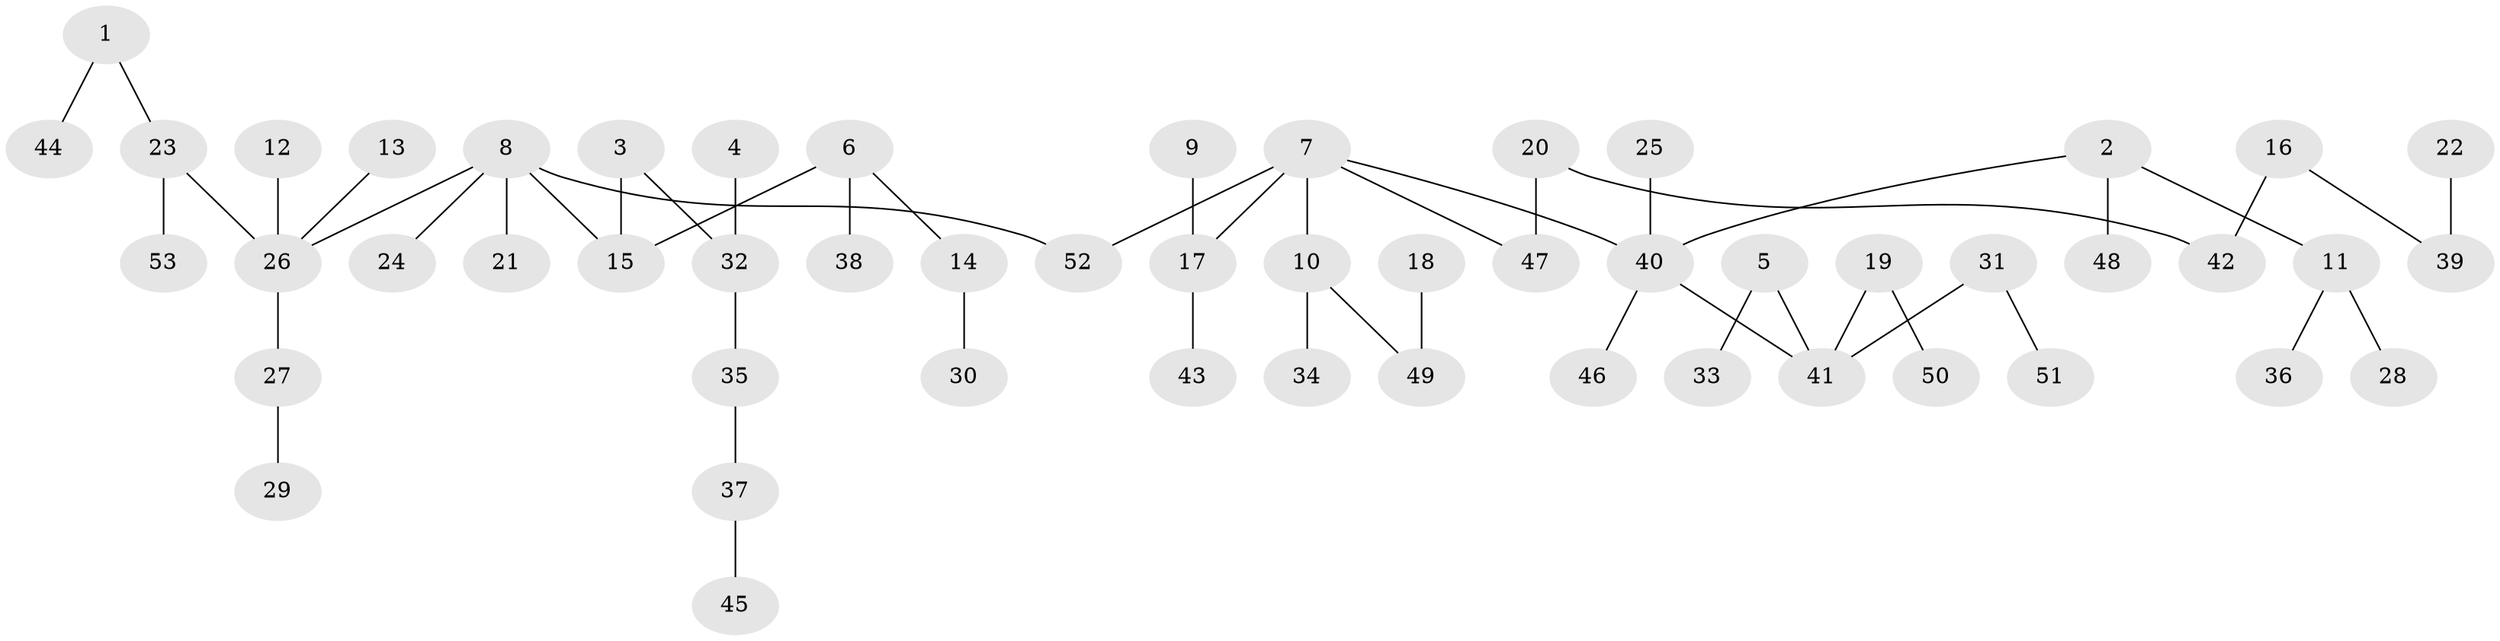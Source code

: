 // original degree distribution, {4: 0.0660377358490566, 6: 0.009433962264150943, 7: 0.009433962264150943, 3: 0.1509433962264151, 2: 0.3018867924528302, 5: 0.018867924528301886, 1: 0.44339622641509435}
// Generated by graph-tools (version 1.1) at 2025/02/03/09/25 03:02:30]
// undirected, 53 vertices, 52 edges
graph export_dot {
graph [start="1"]
  node [color=gray90,style=filled];
  1;
  2;
  3;
  4;
  5;
  6;
  7;
  8;
  9;
  10;
  11;
  12;
  13;
  14;
  15;
  16;
  17;
  18;
  19;
  20;
  21;
  22;
  23;
  24;
  25;
  26;
  27;
  28;
  29;
  30;
  31;
  32;
  33;
  34;
  35;
  36;
  37;
  38;
  39;
  40;
  41;
  42;
  43;
  44;
  45;
  46;
  47;
  48;
  49;
  50;
  51;
  52;
  53;
  1 -- 23 [weight=1.0];
  1 -- 44 [weight=1.0];
  2 -- 11 [weight=1.0];
  2 -- 40 [weight=1.0];
  2 -- 48 [weight=1.0];
  3 -- 15 [weight=1.0];
  3 -- 32 [weight=1.0];
  4 -- 32 [weight=1.0];
  5 -- 33 [weight=1.0];
  5 -- 41 [weight=1.0];
  6 -- 14 [weight=1.0];
  6 -- 15 [weight=1.0];
  6 -- 38 [weight=1.0];
  7 -- 10 [weight=1.0];
  7 -- 17 [weight=1.0];
  7 -- 40 [weight=1.0];
  7 -- 47 [weight=1.0];
  7 -- 52 [weight=1.0];
  8 -- 15 [weight=1.0];
  8 -- 21 [weight=1.0];
  8 -- 24 [weight=1.0];
  8 -- 26 [weight=1.0];
  8 -- 52 [weight=1.0];
  9 -- 17 [weight=1.0];
  10 -- 34 [weight=1.0];
  10 -- 49 [weight=1.0];
  11 -- 28 [weight=1.0];
  11 -- 36 [weight=1.0];
  12 -- 26 [weight=1.0];
  13 -- 26 [weight=1.0];
  14 -- 30 [weight=1.0];
  16 -- 39 [weight=1.0];
  16 -- 42 [weight=1.0];
  17 -- 43 [weight=1.0];
  18 -- 49 [weight=1.0];
  19 -- 41 [weight=1.0];
  19 -- 50 [weight=1.0];
  20 -- 42 [weight=1.0];
  20 -- 47 [weight=1.0];
  22 -- 39 [weight=1.0];
  23 -- 26 [weight=1.0];
  23 -- 53 [weight=1.0];
  25 -- 40 [weight=1.0];
  26 -- 27 [weight=1.0];
  27 -- 29 [weight=1.0];
  31 -- 41 [weight=1.0];
  31 -- 51 [weight=1.0];
  32 -- 35 [weight=1.0];
  35 -- 37 [weight=1.0];
  37 -- 45 [weight=1.0];
  40 -- 41 [weight=1.0];
  40 -- 46 [weight=1.0];
}
